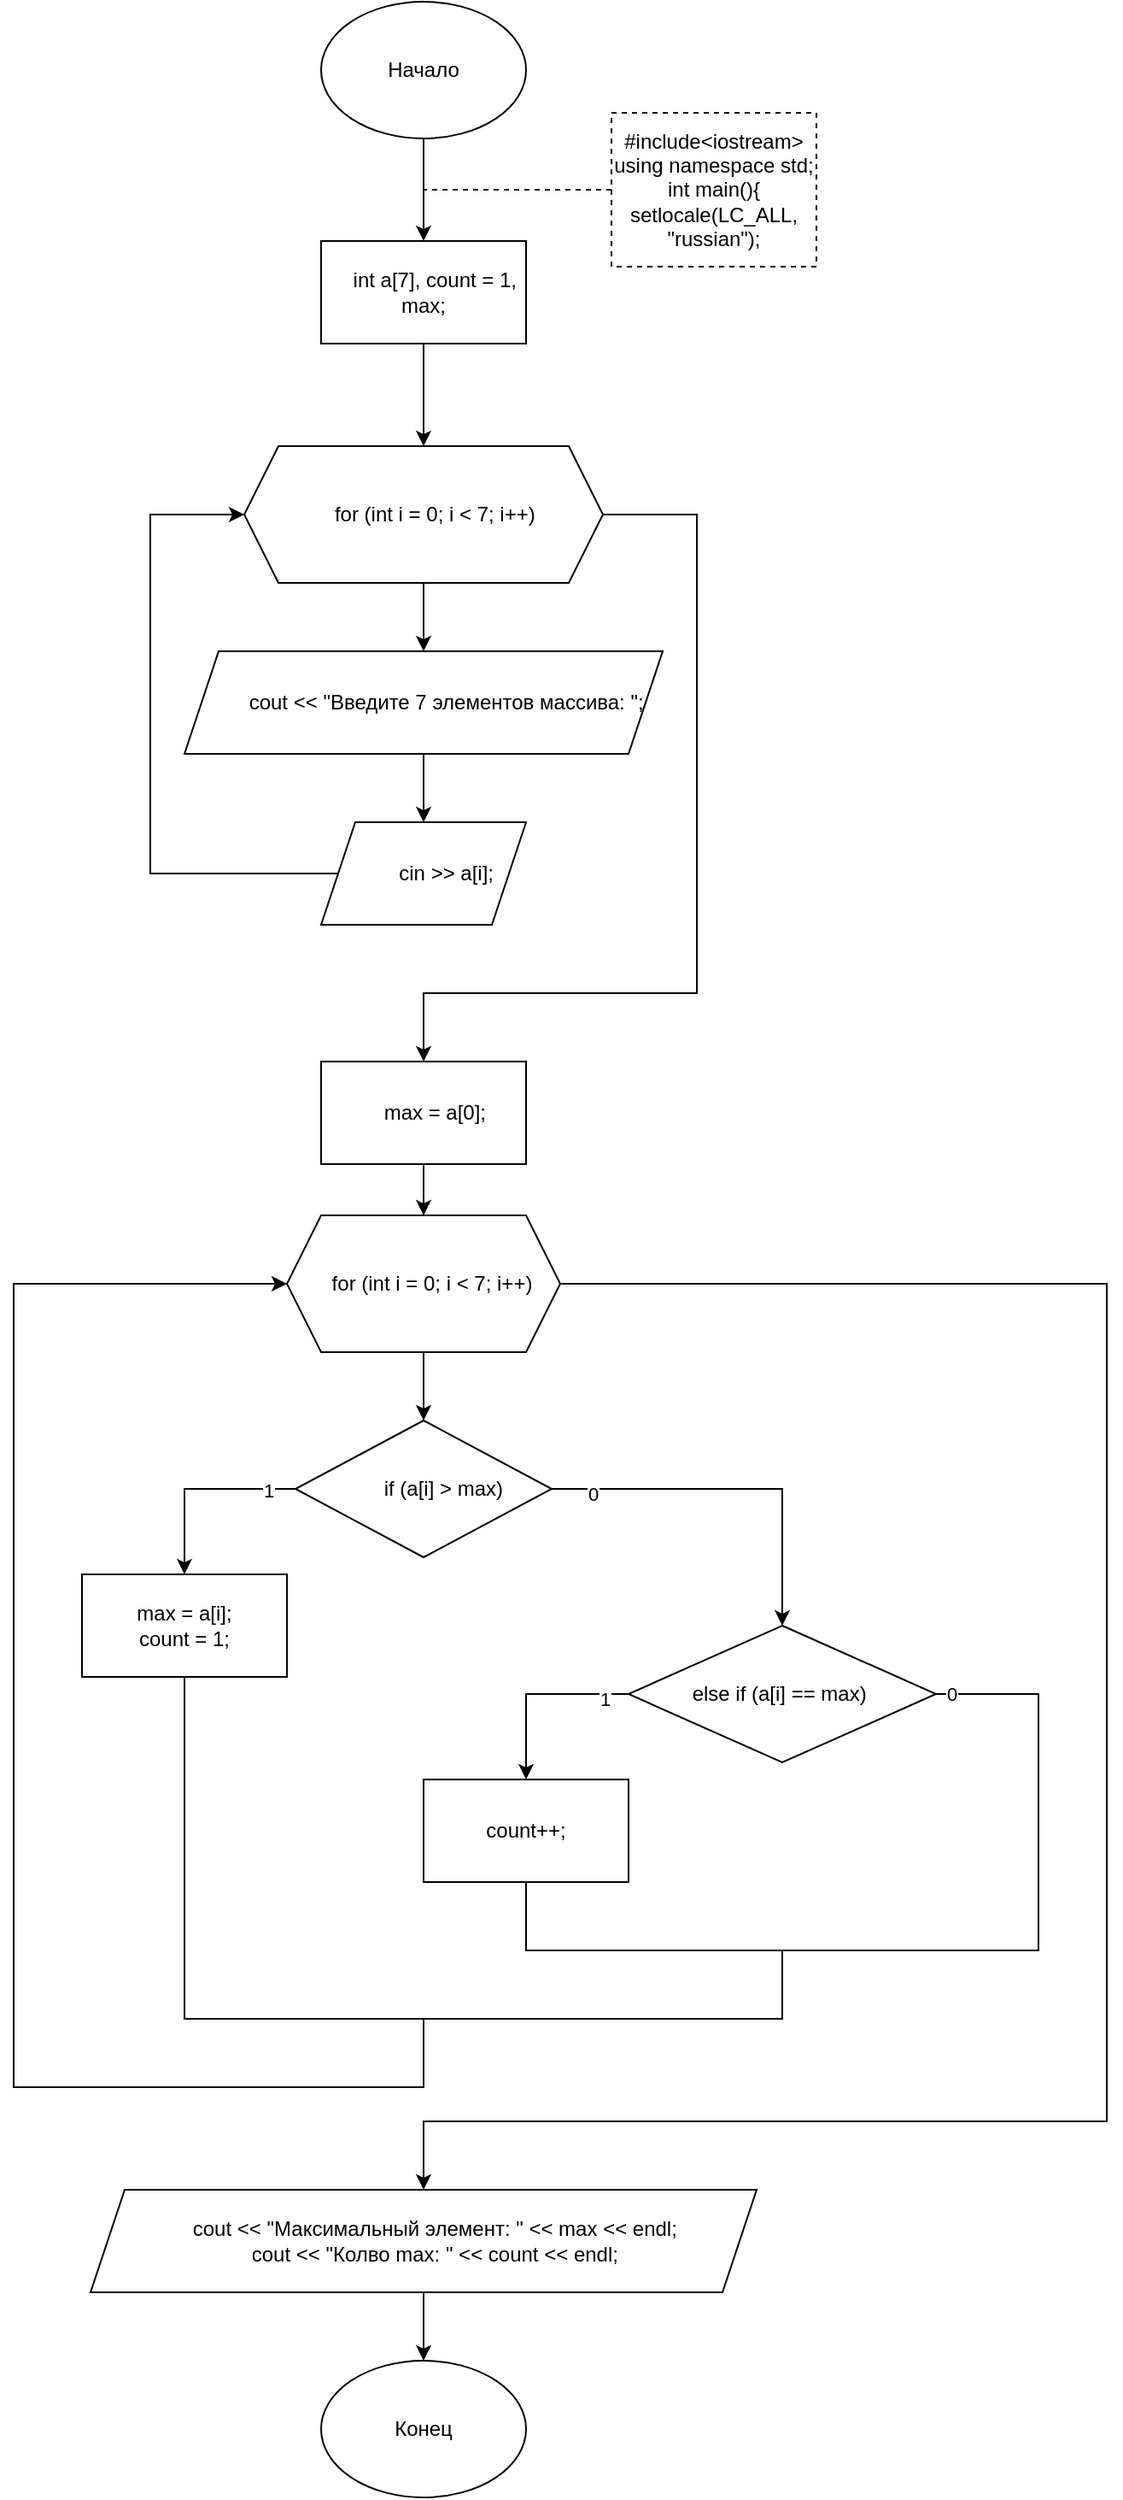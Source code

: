 <mxfile version="15.7.3" type="device"><diagram id="Egw83VzNsA5z9_cWDLzX" name="Страница 1"><mxGraphModel dx="1837" dy="1508" grid="1" gridSize="10" guides="1" tooltips="1" connect="1" arrows="1" fold="1" page="1" pageScale="1" pageWidth="1654" pageHeight="2336" math="0" shadow="0"><root><mxCell id="0"/><mxCell id="1" parent="0"/><mxCell id="rfTYH6JGu3BOxuTJhk3J-2" value="" style="edgeStyle=orthogonalEdgeStyle;rounded=0;orthogonalLoop=1;jettySize=auto;html=1;" edge="1" parent="1" source="rfTYH6JGu3BOxuTJhk3J-3" target="rfTYH6JGu3BOxuTJhk3J-5"><mxGeometry relative="1" as="geometry"/></mxCell><mxCell id="rfTYH6JGu3BOxuTJhk3J-3" value="Начало" style="ellipse;whiteSpace=wrap;html=1;" vertex="1" parent="1"><mxGeometry x="340" y="60" width="120" height="80" as="geometry"/></mxCell><mxCell id="rfTYH6JGu3BOxuTJhk3J-4" value="" style="edgeStyle=orthogonalEdgeStyle;rounded=0;orthogonalLoop=1;jettySize=auto;html=1;entryX=0.5;entryY=0;entryDx=0;entryDy=0;" edge="1" parent="1" source="rfTYH6JGu3BOxuTJhk3J-5" target="rfTYH6JGu3BOxuTJhk3J-10"><mxGeometry relative="1" as="geometry"><mxPoint x="400" y="280" as="targetPoint"/></mxGeometry></mxCell><mxCell id="rfTYH6JGu3BOxuTJhk3J-5" value="&lt;span&gt;&#9;&lt;/span&gt;&amp;nbsp; &amp;nbsp; int a[7], count = 1, max;" style="rounded=0;whiteSpace=wrap;html=1;" vertex="1" parent="1"><mxGeometry x="340" y="200" width="120" height="60" as="geometry"/></mxCell><mxCell id="rfTYH6JGu3BOxuTJhk3J-6" value="&lt;div&gt;#include&amp;lt;iostream&amp;gt;&lt;/div&gt;&lt;div&gt;using namespace std;&lt;/div&gt;&lt;div&gt;int main(){&lt;/div&gt;&lt;div&gt;&lt;span&gt;&#9;&lt;/span&gt;setlocale(LC_ALL, &quot;russian&quot;);&lt;br&gt;&lt;/div&gt;" style="rounded=0;whiteSpace=wrap;html=1;dashed=1;" vertex="1" parent="1"><mxGeometry x="510" y="125" width="120" height="90" as="geometry"/></mxCell><mxCell id="rfTYH6JGu3BOxuTJhk3J-7" value="" style="endArrow=none;dashed=1;html=1;rounded=0;exitX=0;exitY=0.5;exitDx=0;exitDy=0;" edge="1" parent="1" source="rfTYH6JGu3BOxuTJhk3J-6"><mxGeometry width="50" height="50" relative="1" as="geometry"><mxPoint x="390" y="490" as="sourcePoint"/><mxPoint x="400" y="170" as="targetPoint"/></mxGeometry></mxCell><mxCell id="rfTYH6JGu3BOxuTJhk3J-8" value="" style="edgeStyle=orthogonalEdgeStyle;rounded=0;orthogonalLoop=1;jettySize=auto;html=1;" edge="1" parent="1" source="rfTYH6JGu3BOxuTJhk3J-10" target="rfTYH6JGu3BOxuTJhk3J-12"><mxGeometry relative="1" as="geometry"/></mxCell><mxCell id="rfTYH6JGu3BOxuTJhk3J-9" style="edgeStyle=orthogonalEdgeStyle;rounded=0;orthogonalLoop=1;jettySize=auto;html=1;" edge="1" parent="1" source="rfTYH6JGu3BOxuTJhk3J-10"><mxGeometry relative="1" as="geometry"><mxPoint x="400" y="680" as="targetPoint"/><Array as="points"><mxPoint x="560" y="360"/><mxPoint x="560" y="640"/><mxPoint x="400" y="640"/></Array></mxGeometry></mxCell><mxCell id="rfTYH6JGu3BOxuTJhk3J-10" value="&lt;span&gt;&#9;&lt;/span&gt;&amp;nbsp; &amp;nbsp; for (int i = 0; i &amp;lt; 7; i++)" style="shape=hexagon;perimeter=hexagonPerimeter2;whiteSpace=wrap;html=1;fixedSize=1;rounded=0;" vertex="1" parent="1"><mxGeometry x="295" y="320" width="210" height="80" as="geometry"/></mxCell><mxCell id="rfTYH6JGu3BOxuTJhk3J-11" value="" style="edgeStyle=orthogonalEdgeStyle;rounded=0;orthogonalLoop=1;jettySize=auto;html=1;" edge="1" parent="1" source="rfTYH6JGu3BOxuTJhk3J-12" target="rfTYH6JGu3BOxuTJhk3J-14"><mxGeometry relative="1" as="geometry"/></mxCell><mxCell id="rfTYH6JGu3BOxuTJhk3J-12" value="&lt;span&gt;&#9;&#9;&lt;/span&gt;&amp;nbsp; &amp;nbsp; &amp;nbsp; &amp;nbsp; cout &amp;lt;&amp;lt; &quot;Введите 7 элементов массива: &quot;;" style="shape=parallelogram;perimeter=parallelogramPerimeter;whiteSpace=wrap;html=1;fixedSize=1;" vertex="1" parent="1"><mxGeometry x="260" y="440" width="280" height="60" as="geometry"/></mxCell><mxCell id="rfTYH6JGu3BOxuTJhk3J-13" style="edgeStyle=orthogonalEdgeStyle;rounded=0;orthogonalLoop=1;jettySize=auto;html=1;entryX=0;entryY=0.5;entryDx=0;entryDy=0;" edge="1" parent="1" source="rfTYH6JGu3BOxuTJhk3J-14" target="rfTYH6JGu3BOxuTJhk3J-10"><mxGeometry relative="1" as="geometry"><Array as="points"><mxPoint x="240" y="570"/><mxPoint x="240" y="360"/></Array></mxGeometry></mxCell><mxCell id="rfTYH6JGu3BOxuTJhk3J-14" value="&lt;span&gt;&#9;&#9;&lt;/span&gt;&amp;nbsp; &amp;nbsp; &amp;nbsp; &amp;nbsp; cin &amp;gt;&amp;gt; a[i];" style="shape=parallelogram;perimeter=parallelogramPerimeter;whiteSpace=wrap;html=1;fixedSize=1;" vertex="1" parent="1"><mxGeometry x="340" y="540" width="120" height="60" as="geometry"/></mxCell><mxCell id="rfTYH6JGu3BOxuTJhk3J-15" value="" style="edgeStyle=orthogonalEdgeStyle;rounded=0;orthogonalLoop=1;jettySize=auto;html=1;" edge="1" parent="1" source="rfTYH6JGu3BOxuTJhk3J-16" target="rfTYH6JGu3BOxuTJhk3J-19"><mxGeometry relative="1" as="geometry"/></mxCell><mxCell id="rfTYH6JGu3BOxuTJhk3J-16" value="&lt;span&gt;&#9;&lt;/span&gt;&amp;nbsp; &amp;nbsp; max = a[0];" style="rounded=0;whiteSpace=wrap;html=1;" vertex="1" parent="1"><mxGeometry x="340" y="680" width="120" height="60" as="geometry"/></mxCell><mxCell id="rfTYH6JGu3BOxuTJhk3J-17" value="" style="edgeStyle=orthogonalEdgeStyle;rounded=0;orthogonalLoop=1;jettySize=auto;html=1;" edge="1" parent="1" source="rfTYH6JGu3BOxuTJhk3J-19" target="rfTYH6JGu3BOxuTJhk3J-22"><mxGeometry relative="1" as="geometry"/></mxCell><mxCell id="rfTYH6JGu3BOxuTJhk3J-18" value="" style="edgeStyle=orthogonalEdgeStyle;rounded=0;orthogonalLoop=1;jettySize=auto;html=1;entryX=0.5;entryY=0;entryDx=0;entryDy=0;" edge="1" parent="1" source="rfTYH6JGu3BOxuTJhk3J-19" target="rfTYH6JGu3BOxuTJhk3J-28"><mxGeometry relative="1" as="geometry"><Array as="points"><mxPoint x="800" y="810"/><mxPoint x="800" y="1300"/><mxPoint x="400" y="1300"/></Array></mxGeometry></mxCell><mxCell id="rfTYH6JGu3BOxuTJhk3J-19" value="&lt;span&gt;&#9;&lt;/span&gt;&amp;nbsp; &amp;nbsp; for (int i = 0; i &amp;lt; 7; i++)&amp;nbsp;" style="shape=hexagon;perimeter=hexagonPerimeter2;whiteSpace=wrap;html=1;fixedSize=1;rounded=0;" vertex="1" parent="1"><mxGeometry x="320" y="770" width="160" height="80" as="geometry"/></mxCell><mxCell id="rfTYH6JGu3BOxuTJhk3J-20" style="edgeStyle=orthogonalEdgeStyle;rounded=0;orthogonalLoop=1;jettySize=auto;html=1;entryX=0.5;entryY=0;entryDx=0;entryDy=0;" edge="1" parent="1" source="rfTYH6JGu3BOxuTJhk3J-22" target="rfTYH6JGu3BOxuTJhk3J-23"><mxGeometry relative="1" as="geometry"/></mxCell><mxCell id="rfTYH6JGu3BOxuTJhk3J-21" value="1" style="edgeLabel;html=1;align=center;verticalAlign=middle;resizable=0;points=[];" vertex="1" connectable="0" parent="rfTYH6JGu3BOxuTJhk3J-20"><mxGeometry x="-0.722" y="1" relative="1" as="geometry"><mxPoint as="offset"/></mxGeometry></mxCell><mxCell id="rfTYH6JGu3BOxuTJhk3J-33" style="edgeStyle=orthogonalEdgeStyle;rounded=0;orthogonalLoop=1;jettySize=auto;html=1;entryX=0.5;entryY=0;entryDx=0;entryDy=0;" edge="1" parent="1" source="rfTYH6JGu3BOxuTJhk3J-22" target="rfTYH6JGu3BOxuTJhk3J-30"><mxGeometry relative="1" as="geometry"/></mxCell><mxCell id="rfTYH6JGu3BOxuTJhk3J-34" value="0" style="edgeLabel;html=1;align=center;verticalAlign=middle;resizable=0;points=[];" vertex="1" connectable="0" parent="rfTYH6JGu3BOxuTJhk3J-33"><mxGeometry x="-0.777" y="-3" relative="1" as="geometry"><mxPoint as="offset"/></mxGeometry></mxCell><mxCell id="rfTYH6JGu3BOxuTJhk3J-22" value="&lt;span&gt;&#9;&#9;&lt;/span&gt;&amp;nbsp; &amp;nbsp; &amp;nbsp; &amp;nbsp; if (a[i] &amp;gt; max)&amp;nbsp;" style="rhombus;whiteSpace=wrap;html=1;rounded=0;" vertex="1" parent="1"><mxGeometry x="325" y="890" width="150" height="80" as="geometry"/></mxCell><mxCell id="rfTYH6JGu3BOxuTJhk3J-23" value="&lt;div&gt;max = a[i];&lt;/div&gt;&lt;div&gt;count = 1;&lt;/div&gt;" style="rounded=0;whiteSpace=wrap;html=1;align=center;" vertex="1" parent="1"><mxGeometry x="200" y="980" width="120" height="60" as="geometry"/></mxCell><mxCell id="rfTYH6JGu3BOxuTJhk3J-27" value="" style="edgeStyle=orthogonalEdgeStyle;rounded=0;orthogonalLoop=1;jettySize=auto;html=1;" edge="1" parent="1" source="rfTYH6JGu3BOxuTJhk3J-28" target="rfTYH6JGu3BOxuTJhk3J-29"><mxGeometry relative="1" as="geometry"/></mxCell><mxCell id="rfTYH6JGu3BOxuTJhk3J-28" value="&lt;div&gt;&amp;nbsp; &amp;nbsp; cout &amp;lt;&amp;lt; &quot;Максимальный элемент: &quot; &amp;lt;&amp;lt; max &amp;lt;&amp;lt; endl;&lt;/div&gt;&lt;div&gt;&amp;nbsp; &amp;nbsp; cout &amp;lt;&amp;lt; &quot;Колво max: &quot; &amp;lt;&amp;lt; count &amp;lt;&amp;lt; endl;&lt;/div&gt;" style="shape=parallelogram;perimeter=parallelogramPerimeter;whiteSpace=wrap;html=1;fixedSize=1;rounded=0;" vertex="1" parent="1"><mxGeometry x="205" y="1340" width="390" height="60" as="geometry"/></mxCell><mxCell id="rfTYH6JGu3BOxuTJhk3J-29" value="Конец" style="ellipse;whiteSpace=wrap;html=1;" vertex="1" parent="1"><mxGeometry x="340" y="1440" width="120" height="80" as="geometry"/></mxCell><mxCell id="rfTYH6JGu3BOxuTJhk3J-32" style="edgeStyle=orthogonalEdgeStyle;rounded=0;orthogonalLoop=1;jettySize=auto;html=1;entryX=0.5;entryY=0;entryDx=0;entryDy=0;exitX=0;exitY=0.5;exitDx=0;exitDy=0;" edge="1" parent="1" source="rfTYH6JGu3BOxuTJhk3J-30" target="rfTYH6JGu3BOxuTJhk3J-31"><mxGeometry relative="1" as="geometry"/></mxCell><mxCell id="rfTYH6JGu3BOxuTJhk3J-37" value="1" style="edgeLabel;html=1;align=center;verticalAlign=middle;resizable=0;points=[];" vertex="1" connectable="0" parent="rfTYH6JGu3BOxuTJhk3J-32"><mxGeometry x="-0.749" y="3" relative="1" as="geometry"><mxPoint as="offset"/></mxGeometry></mxCell><mxCell id="rfTYH6JGu3BOxuTJhk3J-30" value="else if (a[i] == max)&amp;nbsp;" style="rhombus;whiteSpace=wrap;html=1;align=center;" vertex="1" parent="1"><mxGeometry x="520" y="1010" width="180" height="80" as="geometry"/></mxCell><mxCell id="rfTYH6JGu3BOxuTJhk3J-31" value="count++;" style="rounded=0;whiteSpace=wrap;html=1;align=center;" vertex="1" parent="1"><mxGeometry x="400" y="1100" width="120" height="60" as="geometry"/></mxCell><mxCell id="rfTYH6JGu3BOxuTJhk3J-35" value="" style="endArrow=none;html=1;rounded=0;exitX=0.5;exitY=1;exitDx=0;exitDy=0;entryX=1;entryY=0.5;entryDx=0;entryDy=0;" edge="1" parent="1" source="rfTYH6JGu3BOxuTJhk3J-31" target="rfTYH6JGu3BOxuTJhk3J-30"><mxGeometry width="50" height="50" relative="1" as="geometry"><mxPoint x="510" y="1140" as="sourcePoint"/><mxPoint x="560" y="1090" as="targetPoint"/><Array as="points"><mxPoint x="460" y="1200"/><mxPoint x="760" y="1200"/><mxPoint x="760" y="1050"/><mxPoint x="720" y="1050"/></Array></mxGeometry></mxCell><mxCell id="rfTYH6JGu3BOxuTJhk3J-36" value="0" style="edgeLabel;html=1;align=center;verticalAlign=middle;resizable=0;points=[];" vertex="1" connectable="0" parent="rfTYH6JGu3BOxuTJhk3J-35"><mxGeometry x="0.968" relative="1" as="geometry"><mxPoint as="offset"/></mxGeometry></mxCell><mxCell id="rfTYH6JGu3BOxuTJhk3J-38" value="" style="endArrow=none;html=1;rounded=0;exitX=0.5;exitY=1;exitDx=0;exitDy=0;" edge="1" parent="1" source="rfTYH6JGu3BOxuTJhk3J-23"><mxGeometry width="50" height="50" relative="1" as="geometry"><mxPoint x="500" y="1090" as="sourcePoint"/><mxPoint x="610" y="1200" as="targetPoint"/><Array as="points"><mxPoint x="260" y="1240"/><mxPoint x="610" y="1240"/></Array></mxGeometry></mxCell><mxCell id="rfTYH6JGu3BOxuTJhk3J-39" value="" style="endArrow=classic;html=1;rounded=0;entryX=0;entryY=0.5;entryDx=0;entryDy=0;" edge="1" parent="1" target="rfTYH6JGu3BOxuTJhk3J-19"><mxGeometry width="50" height="50" relative="1" as="geometry"><mxPoint x="400" y="1240" as="sourcePoint"/><mxPoint x="610" y="990" as="targetPoint"/><Array as="points"><mxPoint x="400" y="1280"/><mxPoint x="160" y="1280"/><mxPoint x="160" y="810"/></Array></mxGeometry></mxCell></root></mxGraphModel></diagram></mxfile>